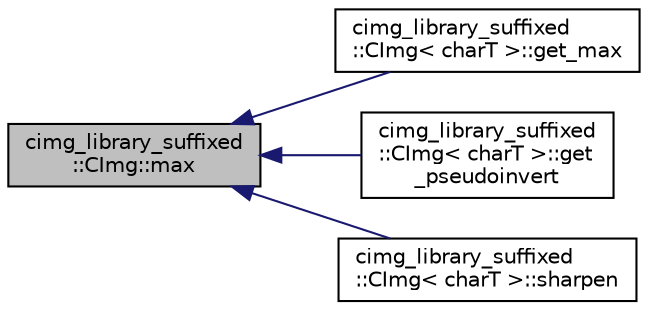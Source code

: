 digraph "cimg_library_suffixed::CImg::max"
{
  edge [fontname="Helvetica",fontsize="10",labelfontname="Helvetica",labelfontsize="10"];
  node [fontname="Helvetica",fontsize="10",shape=record];
  rankdir="LR";
  Node2490 [label="cimg_library_suffixed\l::CImg::max",height=0.2,width=0.4,color="black", fillcolor="grey75", style="filled", fontcolor="black"];
  Node2490 -> Node2491 [dir="back",color="midnightblue",fontsize="10",style="solid",fontname="Helvetica"];
  Node2491 [label="cimg_library_suffixed\l::CImg\< charT \>::get_max",height=0.2,width=0.4,color="black", fillcolor="white", style="filled",URL="$structcimg__library__suffixed_1_1_c_img.html#a3d57138627ba28a4ecf5fe4a54f23b41",tooltip="Pointwise max operator between instance image and a value . "];
  Node2490 -> Node2492 [dir="back",color="midnightblue",fontsize="10",style="solid",fontname="Helvetica"];
  Node2492 [label="cimg_library_suffixed\l::CImg\< charT \>::get\l_pseudoinvert",height=0.2,width=0.4,color="black", fillcolor="white", style="filled",URL="$structcimg__library__suffixed_1_1_c_img.html#a33c05bc335362b8e6bae9a516f28f8c0",tooltip="Compute the Moore-Penrose pseudo-inverse of the instance image, viewed as a matrix ..."];
  Node2490 -> Node2493 [dir="back",color="midnightblue",fontsize="10",style="solid",fontname="Helvetica"];
  Node2493 [label="cimg_library_suffixed\l::CImg\< charT \>::sharpen",height=0.2,width=0.4,color="black", fillcolor="white", style="filled",URL="$structcimg__library__suffixed_1_1_c_img.html#ae884ac4a2168d7411b004a4e8c6869e5",tooltip="Sharpen image. "];
}
